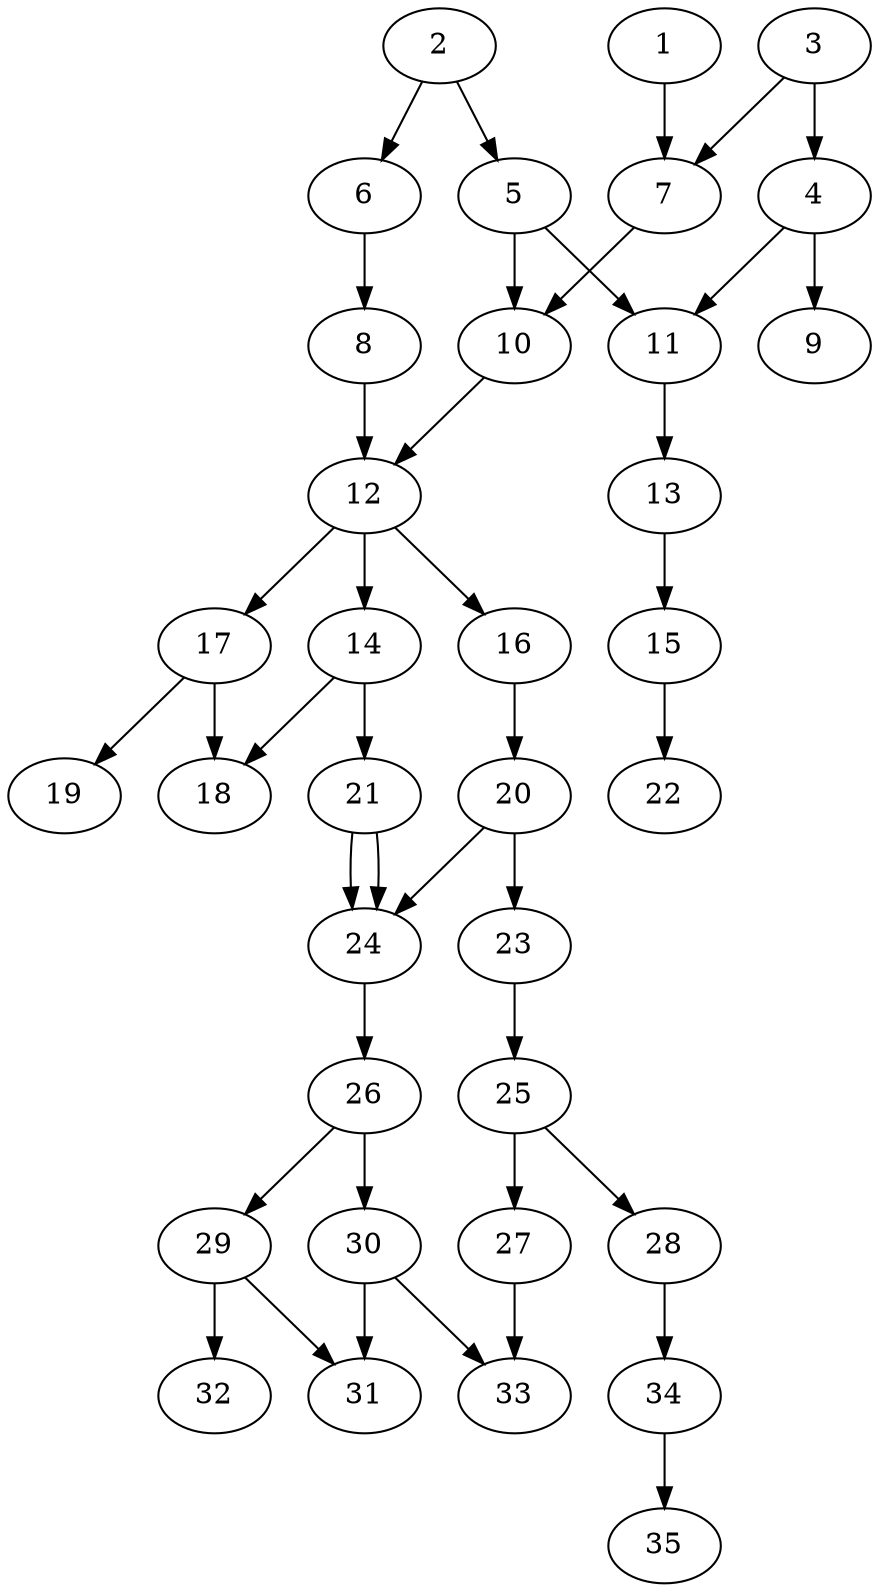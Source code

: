 // DAG automatically generated by daggen at Tue Aug  6 16:28:02 2019
// ./daggen --dot -n 35 --ccr 0.5 --fat 0.4 --regular 0.5 --density 0.5 --mindata 5242880 --maxdata 52428800 
digraph G {
  1 [size="31401984", alpha="0.14", expect_size="15700992"] 
  1 -> 7 [size ="15700992"]
  2 [size="53882880", alpha="0.07", expect_size="26941440"] 
  2 -> 5 [size ="26941440"]
  2 -> 6 [size ="26941440"]
  3 [size="96968704", alpha="0.10", expect_size="48484352"] 
  3 -> 4 [size ="48484352"]
  3 -> 7 [size ="48484352"]
  4 [size="58875904", alpha="0.03", expect_size="29437952"] 
  4 -> 9 [size ="29437952"]
  4 -> 11 [size ="29437952"]
  5 [size="97904640", alpha="0.08", expect_size="48952320"] 
  5 -> 10 [size ="48952320"]
  5 -> 11 [size ="48952320"]
  6 [size="63156224", alpha="0.19", expect_size="31578112"] 
  6 -> 8 [size ="31578112"]
  7 [size="23891968", alpha="0.05", expect_size="11945984"] 
  7 -> 10 [size ="11945984"]
  8 [size="82442240", alpha="0.09", expect_size="41221120"] 
  8 -> 12 [size ="41221120"]
  9 [size="43055104", alpha="0.14", expect_size="21527552"] 
  10 [size="64212992", alpha="0.08", expect_size="32106496"] 
  10 -> 12 [size ="32106496"]
  11 [size="76652544", alpha="0.02", expect_size="38326272"] 
  11 -> 13 [size ="38326272"]
  12 [size="47745024", alpha="0.13", expect_size="23872512"] 
  12 -> 14 [size ="23872512"]
  12 -> 16 [size ="23872512"]
  12 -> 17 [size ="23872512"]
  13 [size="80691200", alpha="0.17", expect_size="40345600"] 
  13 -> 15 [size ="40345600"]
  14 [size="32862208", alpha="0.06", expect_size="16431104"] 
  14 -> 18 [size ="16431104"]
  14 -> 21 [size ="16431104"]
  15 [size="48242688", alpha="0.12", expect_size="24121344"] 
  15 -> 22 [size ="24121344"]
  16 [size="87949312", alpha="0.13", expect_size="43974656"] 
  16 -> 20 [size ="43974656"]
  17 [size="83507200", alpha="0.10", expect_size="41753600"] 
  17 -> 18 [size ="41753600"]
  17 -> 19 [size ="41753600"]
  18 [size="14460928", alpha="0.02", expect_size="7230464"] 
  19 [size="59078656", alpha="0.14", expect_size="29539328"] 
  20 [size="32436224", alpha="0.18", expect_size="16218112"] 
  20 -> 23 [size ="16218112"]
  20 -> 24 [size ="16218112"]
  21 [size="68614144", alpha="0.06", expect_size="34307072"] 
  21 -> 24 [size ="34307072"]
  21 -> 24 [size ="34307072"]
  22 [size="80279552", alpha="0.04", expect_size="40139776"] 
  23 [size="48281600", alpha="0.00", expect_size="24140800"] 
  23 -> 25 [size ="24140800"]
  24 [size="35500032", alpha="0.06", expect_size="17750016"] 
  24 -> 26 [size ="17750016"]
  25 [size="65210368", alpha="0.11", expect_size="32605184"] 
  25 -> 27 [size ="32605184"]
  25 -> 28 [size ="32605184"]
  26 [size="25796608", alpha="0.07", expect_size="12898304"] 
  26 -> 29 [size ="12898304"]
  26 -> 30 [size ="12898304"]
  27 [size="85291008", alpha="0.06", expect_size="42645504"] 
  27 -> 33 [size ="42645504"]
  28 [size="39145472", alpha="0.00", expect_size="19572736"] 
  28 -> 34 [size ="19572736"]
  29 [size="50640896", alpha="0.01", expect_size="25320448"] 
  29 -> 31 [size ="25320448"]
  29 -> 32 [size ="25320448"]
  30 [size="20418560", alpha="0.14", expect_size="10209280"] 
  30 -> 31 [size ="10209280"]
  30 -> 33 [size ="10209280"]
  31 [size="104071168", alpha="0.00", expect_size="52035584"] 
  32 [size="39401472", alpha="0.15", expect_size="19700736"] 
  33 [size="58552320", alpha="0.04", expect_size="29276160"] 
  34 [size="59262976", alpha="0.18", expect_size="29631488"] 
  34 -> 35 [size ="29631488"]
  35 [size="89925632", alpha="0.20", expect_size="44962816"] 
}
